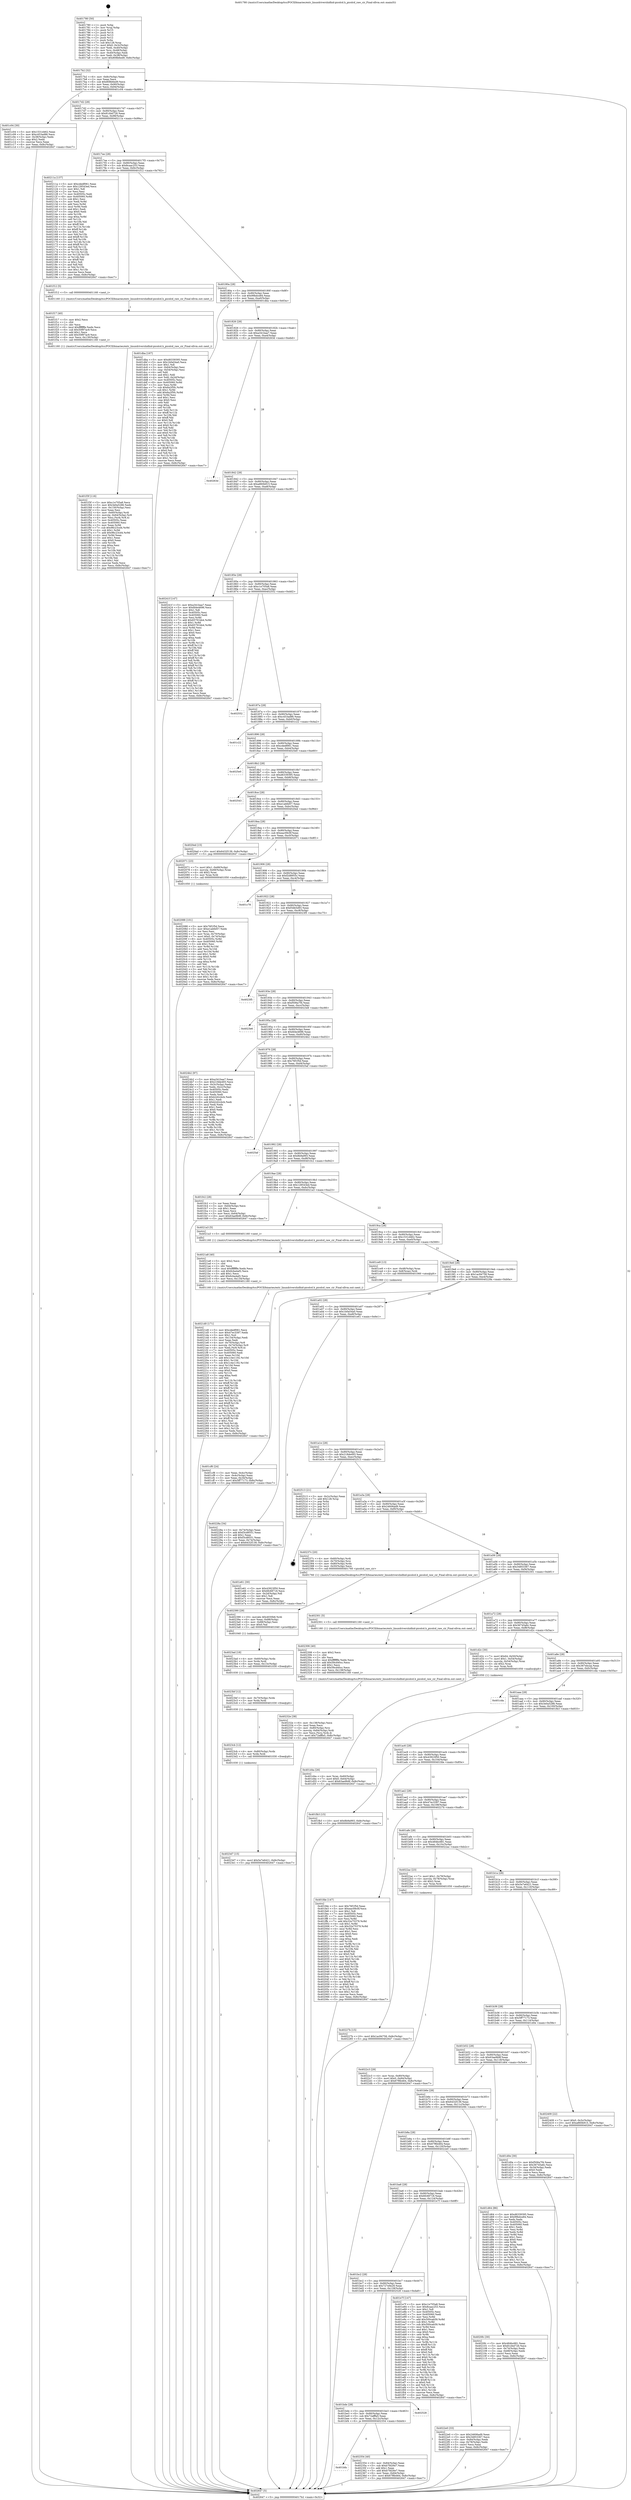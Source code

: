 digraph "0x401780" {
  label = "0x401780 (/mnt/c/Users/mathe/Desktop/tcc/POCII/binaries/extr_linuxdrivershidhid-picolcd.h_picolcd_raw_cir_Final-ollvm.out::main(0))"
  labelloc = "t"
  node[shape=record]

  Entry [label="",width=0.3,height=0.3,shape=circle,fillcolor=black,style=filled]
  "0x4017b2" [label="{
     0x4017b2 [32]\l
     | [instrs]\l
     &nbsp;&nbsp;0x4017b2 \<+6\>: mov -0x8c(%rbp),%eax\l
     &nbsp;&nbsp;0x4017b8 \<+2\>: mov %eax,%ecx\l
     &nbsp;&nbsp;0x4017ba \<+6\>: sub $0x808b6ed9,%ecx\l
     &nbsp;&nbsp;0x4017c0 \<+6\>: mov %eax,-0x90(%rbp)\l
     &nbsp;&nbsp;0x4017c6 \<+6\>: mov %ecx,-0x94(%rbp)\l
     &nbsp;&nbsp;0x4017cc \<+6\>: je 0000000000401c04 \<main+0x484\>\l
  }"]
  "0x401c04" [label="{
     0x401c04 [30]\l
     | [instrs]\l
     &nbsp;&nbsp;0x401c04 \<+5\>: mov $0x1531d462,%eax\l
     &nbsp;&nbsp;0x401c09 \<+5\>: mov $0xc453ad86,%ecx\l
     &nbsp;&nbsp;0x401c0e \<+3\>: mov -0x38(%rbp),%edx\l
     &nbsp;&nbsp;0x401c11 \<+3\>: cmp $0x2,%edx\l
     &nbsp;&nbsp;0x401c14 \<+3\>: cmovne %ecx,%eax\l
     &nbsp;&nbsp;0x401c17 \<+6\>: mov %eax,-0x8c(%rbp)\l
     &nbsp;&nbsp;0x401c1d \<+5\>: jmp 0000000000402647 \<main+0xec7\>\l
  }"]
  "0x4017d2" [label="{
     0x4017d2 [28]\l
     | [instrs]\l
     &nbsp;&nbsp;0x4017d2 \<+5\>: jmp 00000000004017d7 \<main+0x57\>\l
     &nbsp;&nbsp;0x4017d7 \<+6\>: mov -0x90(%rbp),%eax\l
     &nbsp;&nbsp;0x4017dd \<+5\>: sub $0x81d4d726,%eax\l
     &nbsp;&nbsp;0x4017e2 \<+6\>: mov %eax,-0x98(%rbp)\l
     &nbsp;&nbsp;0x4017e8 \<+6\>: je 000000000040211a \<main+0x99a\>\l
  }"]
  "0x402647" [label="{
     0x402647 [5]\l
     | [instrs]\l
     &nbsp;&nbsp;0x402647 \<+5\>: jmp 00000000004017b2 \<main+0x32\>\l
  }"]
  "0x401780" [label="{
     0x401780 [50]\l
     | [instrs]\l
     &nbsp;&nbsp;0x401780 \<+1\>: push %rbp\l
     &nbsp;&nbsp;0x401781 \<+3\>: mov %rsp,%rbp\l
     &nbsp;&nbsp;0x401784 \<+2\>: push %r15\l
     &nbsp;&nbsp;0x401786 \<+2\>: push %r14\l
     &nbsp;&nbsp;0x401788 \<+2\>: push %r13\l
     &nbsp;&nbsp;0x40178a \<+2\>: push %r12\l
     &nbsp;&nbsp;0x40178c \<+1\>: push %rbx\l
     &nbsp;&nbsp;0x40178d \<+7\>: sub $0x128,%rsp\l
     &nbsp;&nbsp;0x401794 \<+7\>: movl $0x0,-0x3c(%rbp)\l
     &nbsp;&nbsp;0x40179b \<+3\>: mov %edi,-0x40(%rbp)\l
     &nbsp;&nbsp;0x40179e \<+4\>: mov %rsi,-0x48(%rbp)\l
     &nbsp;&nbsp;0x4017a2 \<+3\>: mov -0x40(%rbp),%edi\l
     &nbsp;&nbsp;0x4017a5 \<+3\>: mov %edi,-0x38(%rbp)\l
     &nbsp;&nbsp;0x4017a8 \<+10\>: movl $0x808b6ed9,-0x8c(%rbp)\l
  }"]
  Exit [label="",width=0.3,height=0.3,shape=circle,fillcolor=black,style=filled,peripheries=2]
  "0x40211a" [label="{
     0x40211a [137]\l
     | [instrs]\l
     &nbsp;&nbsp;0x40211a \<+5\>: mov $0xcdedf061,%eax\l
     &nbsp;&nbsp;0x40211f \<+5\>: mov $0x128543ed,%ecx\l
     &nbsp;&nbsp;0x402124 \<+2\>: mov $0x1,%dl\l
     &nbsp;&nbsp;0x402126 \<+2\>: xor %esi,%esi\l
     &nbsp;&nbsp;0x402128 \<+7\>: mov 0x40505c,%edi\l
     &nbsp;&nbsp;0x40212f \<+8\>: mov 0x405060,%r8d\l
     &nbsp;&nbsp;0x402137 \<+3\>: sub $0x1,%esi\l
     &nbsp;&nbsp;0x40213a \<+3\>: mov %edi,%r9d\l
     &nbsp;&nbsp;0x40213d \<+3\>: add %esi,%r9d\l
     &nbsp;&nbsp;0x402140 \<+4\>: imul %r9d,%edi\l
     &nbsp;&nbsp;0x402144 \<+3\>: and $0x1,%edi\l
     &nbsp;&nbsp;0x402147 \<+3\>: cmp $0x0,%edi\l
     &nbsp;&nbsp;0x40214a \<+4\>: sete %r10b\l
     &nbsp;&nbsp;0x40214e \<+4\>: cmp $0xa,%r8d\l
     &nbsp;&nbsp;0x402152 \<+4\>: setl %r11b\l
     &nbsp;&nbsp;0x402156 \<+3\>: mov %r10b,%bl\l
     &nbsp;&nbsp;0x402159 \<+3\>: xor $0xff,%bl\l
     &nbsp;&nbsp;0x40215c \<+3\>: mov %r11b,%r14b\l
     &nbsp;&nbsp;0x40215f \<+4\>: xor $0xff,%r14b\l
     &nbsp;&nbsp;0x402163 \<+3\>: xor $0x1,%dl\l
     &nbsp;&nbsp;0x402166 \<+3\>: mov %bl,%r15b\l
     &nbsp;&nbsp;0x402169 \<+4\>: and $0xff,%r15b\l
     &nbsp;&nbsp;0x40216d \<+3\>: and %dl,%r10b\l
     &nbsp;&nbsp;0x402170 \<+3\>: mov %r14b,%r12b\l
     &nbsp;&nbsp;0x402173 \<+4\>: and $0xff,%r12b\l
     &nbsp;&nbsp;0x402177 \<+3\>: and %dl,%r11b\l
     &nbsp;&nbsp;0x40217a \<+3\>: or %r10b,%r15b\l
     &nbsp;&nbsp;0x40217d \<+3\>: or %r11b,%r12b\l
     &nbsp;&nbsp;0x402180 \<+3\>: xor %r12b,%r15b\l
     &nbsp;&nbsp;0x402183 \<+3\>: or %r14b,%bl\l
     &nbsp;&nbsp;0x402186 \<+3\>: xor $0xff,%bl\l
     &nbsp;&nbsp;0x402189 \<+3\>: or $0x1,%dl\l
     &nbsp;&nbsp;0x40218c \<+2\>: and %dl,%bl\l
     &nbsp;&nbsp;0x40218e \<+3\>: or %bl,%r15b\l
     &nbsp;&nbsp;0x402191 \<+4\>: test $0x1,%r15b\l
     &nbsp;&nbsp;0x402195 \<+3\>: cmovne %ecx,%eax\l
     &nbsp;&nbsp;0x402198 \<+6\>: mov %eax,-0x8c(%rbp)\l
     &nbsp;&nbsp;0x40219e \<+5\>: jmp 0000000000402647 \<main+0xec7\>\l
  }"]
  "0x4017ee" [label="{
     0x4017ee [28]\l
     | [instrs]\l
     &nbsp;&nbsp;0x4017ee \<+5\>: jmp 00000000004017f3 \<main+0x73\>\l
     &nbsp;&nbsp;0x4017f3 \<+6\>: mov -0x90(%rbp),%eax\l
     &nbsp;&nbsp;0x4017f9 \<+5\>: sub $0x8caac253,%eax\l
     &nbsp;&nbsp;0x4017fe \<+6\>: mov %eax,-0x9c(%rbp)\l
     &nbsp;&nbsp;0x401804 \<+6\>: je 0000000000401f12 \<main+0x792\>\l
  }"]
  "0x4023d7" [label="{
     0x4023d7 [15]\l
     | [instrs]\l
     &nbsp;&nbsp;0x4023d7 \<+10\>: movl $0x5e7e6421,-0x8c(%rbp)\l
     &nbsp;&nbsp;0x4023e1 \<+5\>: jmp 0000000000402647 \<main+0xec7\>\l
  }"]
  "0x401f12" [label="{
     0x401f12 [5]\l
     | [instrs]\l
     &nbsp;&nbsp;0x401f12 \<+5\>: call 0000000000401160 \<next_i\>\l
     | [calls]\l
     &nbsp;&nbsp;0x401160 \{1\} (/mnt/c/Users/mathe/Desktop/tcc/POCII/binaries/extr_linuxdrivershidhid-picolcd.h_picolcd_raw_cir_Final-ollvm.out::next_i)\l
  }"]
  "0x40180a" [label="{
     0x40180a [28]\l
     | [instrs]\l
     &nbsp;&nbsp;0x40180a \<+5\>: jmp 000000000040180f \<main+0x8f\>\l
     &nbsp;&nbsp;0x40180f \<+6\>: mov -0x90(%rbp),%eax\l
     &nbsp;&nbsp;0x401815 \<+5\>: sub $0x99bdce84,%eax\l
     &nbsp;&nbsp;0x40181a \<+6\>: mov %eax,-0xa0(%rbp)\l
     &nbsp;&nbsp;0x401820 \<+6\>: je 0000000000401dba \<main+0x63a\>\l
  }"]
  "0x4023cb" [label="{
     0x4023cb [12]\l
     | [instrs]\l
     &nbsp;&nbsp;0x4023cb \<+4\>: mov -0x80(%rbp),%rdx\l
     &nbsp;&nbsp;0x4023cf \<+3\>: mov %rdx,%rdi\l
     &nbsp;&nbsp;0x4023d2 \<+5\>: call 0000000000401030 \<free@plt\>\l
     | [calls]\l
     &nbsp;&nbsp;0x401030 \{1\} (unknown)\l
  }"]
  "0x401dba" [label="{
     0x401dba [167]\l
     | [instrs]\l
     &nbsp;&nbsp;0x401dba \<+5\>: mov $0xd6339395,%eax\l
     &nbsp;&nbsp;0x401dbf \<+5\>: mov $0x1b0a54a0,%ecx\l
     &nbsp;&nbsp;0x401dc4 \<+2\>: mov $0x1,%dl\l
     &nbsp;&nbsp;0x401dc6 \<+3\>: mov -0x64(%rbp),%esi\l
     &nbsp;&nbsp;0x401dc9 \<+3\>: cmp -0x54(%rbp),%esi\l
     &nbsp;&nbsp;0x401dcc \<+4\>: setl %dil\l
     &nbsp;&nbsp;0x401dd0 \<+4\>: and $0x1,%dil\l
     &nbsp;&nbsp;0x401dd4 \<+4\>: mov %dil,-0x2d(%rbp)\l
     &nbsp;&nbsp;0x401dd8 \<+7\>: mov 0x40505c,%esi\l
     &nbsp;&nbsp;0x401ddf \<+8\>: mov 0x405060,%r8d\l
     &nbsp;&nbsp;0x401de7 \<+3\>: mov %esi,%r9d\l
     &nbsp;&nbsp;0x401dea \<+7\>: sub $0x6a2f5fc,%r9d\l
     &nbsp;&nbsp;0x401df1 \<+4\>: sub $0x1,%r9d\l
     &nbsp;&nbsp;0x401df5 \<+7\>: add $0x6a2f5fc,%r9d\l
     &nbsp;&nbsp;0x401dfc \<+4\>: imul %r9d,%esi\l
     &nbsp;&nbsp;0x401e00 \<+3\>: and $0x1,%esi\l
     &nbsp;&nbsp;0x401e03 \<+3\>: cmp $0x0,%esi\l
     &nbsp;&nbsp;0x401e06 \<+4\>: sete %dil\l
     &nbsp;&nbsp;0x401e0a \<+4\>: cmp $0xa,%r8d\l
     &nbsp;&nbsp;0x401e0e \<+4\>: setl %r10b\l
     &nbsp;&nbsp;0x401e12 \<+3\>: mov %dil,%r11b\l
     &nbsp;&nbsp;0x401e15 \<+4\>: xor $0xff,%r11b\l
     &nbsp;&nbsp;0x401e19 \<+3\>: mov %r10b,%bl\l
     &nbsp;&nbsp;0x401e1c \<+3\>: xor $0xff,%bl\l
     &nbsp;&nbsp;0x401e1f \<+3\>: xor $0x0,%dl\l
     &nbsp;&nbsp;0x401e22 \<+3\>: mov %r11b,%r14b\l
     &nbsp;&nbsp;0x401e25 \<+4\>: and $0x0,%r14b\l
     &nbsp;&nbsp;0x401e29 \<+3\>: and %dl,%dil\l
     &nbsp;&nbsp;0x401e2c \<+3\>: mov %bl,%r15b\l
     &nbsp;&nbsp;0x401e2f \<+4\>: and $0x0,%r15b\l
     &nbsp;&nbsp;0x401e33 \<+3\>: and %dl,%r10b\l
     &nbsp;&nbsp;0x401e36 \<+3\>: or %dil,%r14b\l
     &nbsp;&nbsp;0x401e39 \<+3\>: or %r10b,%r15b\l
     &nbsp;&nbsp;0x401e3c \<+3\>: xor %r15b,%r14b\l
     &nbsp;&nbsp;0x401e3f \<+3\>: or %bl,%r11b\l
     &nbsp;&nbsp;0x401e42 \<+4\>: xor $0xff,%r11b\l
     &nbsp;&nbsp;0x401e46 \<+3\>: or $0x0,%dl\l
     &nbsp;&nbsp;0x401e49 \<+3\>: and %dl,%r11b\l
     &nbsp;&nbsp;0x401e4c \<+3\>: or %r11b,%r14b\l
     &nbsp;&nbsp;0x401e4f \<+4\>: test $0x1,%r14b\l
     &nbsp;&nbsp;0x401e53 \<+3\>: cmovne %ecx,%eax\l
     &nbsp;&nbsp;0x401e56 \<+6\>: mov %eax,-0x8c(%rbp)\l
     &nbsp;&nbsp;0x401e5c \<+5\>: jmp 0000000000402647 \<main+0xec7\>\l
  }"]
  "0x401826" [label="{
     0x401826 [28]\l
     | [instrs]\l
     &nbsp;&nbsp;0x401826 \<+5\>: jmp 000000000040182b \<main+0xab\>\l
     &nbsp;&nbsp;0x40182b \<+6\>: mov -0x90(%rbp),%eax\l
     &nbsp;&nbsp;0x401831 \<+5\>: sub $0xa341baa7,%eax\l
     &nbsp;&nbsp;0x401836 \<+6\>: mov %eax,-0xa4(%rbp)\l
     &nbsp;&nbsp;0x40183c \<+6\>: je 000000000040263d \<main+0xebd\>\l
  }"]
  "0x4023bf" [label="{
     0x4023bf [12]\l
     | [instrs]\l
     &nbsp;&nbsp;0x4023bf \<+4\>: mov -0x70(%rbp),%rdx\l
     &nbsp;&nbsp;0x4023c3 \<+3\>: mov %rdx,%rdi\l
     &nbsp;&nbsp;0x4023c6 \<+5\>: call 0000000000401030 \<free@plt\>\l
     | [calls]\l
     &nbsp;&nbsp;0x401030 \{1\} (unknown)\l
  }"]
  "0x40263d" [label="{
     0x40263d\l
  }", style=dashed]
  "0x401842" [label="{
     0x401842 [28]\l
     | [instrs]\l
     &nbsp;&nbsp;0x401842 \<+5\>: jmp 0000000000401847 \<main+0xc7\>\l
     &nbsp;&nbsp;0x401847 \<+6\>: mov -0x90(%rbp),%eax\l
     &nbsp;&nbsp;0x40184d \<+5\>: sub $0xa860b915,%eax\l
     &nbsp;&nbsp;0x401852 \<+6\>: mov %eax,-0xa8(%rbp)\l
     &nbsp;&nbsp;0x401858 \<+6\>: je 000000000040241f \<main+0xc9f\>\l
  }"]
  "0x4023ad" [label="{
     0x4023ad [18]\l
     | [instrs]\l
     &nbsp;&nbsp;0x4023ad \<+4\>: mov -0x60(%rbp),%rdx\l
     &nbsp;&nbsp;0x4023b1 \<+3\>: mov %rdx,%rdi\l
     &nbsp;&nbsp;0x4023b4 \<+6\>: mov %eax,-0x13c(%rbp)\l
     &nbsp;&nbsp;0x4023ba \<+5\>: call 0000000000401030 \<free@plt\>\l
     | [calls]\l
     &nbsp;&nbsp;0x401030 \{1\} (unknown)\l
  }"]
  "0x40241f" [label="{
     0x40241f [147]\l
     | [instrs]\l
     &nbsp;&nbsp;0x40241f \<+5\>: mov $0xa341baa7,%eax\l
     &nbsp;&nbsp;0x402424 \<+5\>: mov $0xfd4e4696,%ecx\l
     &nbsp;&nbsp;0x402429 \<+2\>: mov $0x1,%dl\l
     &nbsp;&nbsp;0x40242b \<+7\>: mov 0x40505c,%esi\l
     &nbsp;&nbsp;0x402432 \<+7\>: mov 0x405060,%edi\l
     &nbsp;&nbsp;0x402439 \<+3\>: mov %esi,%r8d\l
     &nbsp;&nbsp;0x40243c \<+7\>: add $0x65791bb4,%r8d\l
     &nbsp;&nbsp;0x402443 \<+4\>: sub $0x1,%r8d\l
     &nbsp;&nbsp;0x402447 \<+7\>: sub $0x65791bb4,%r8d\l
     &nbsp;&nbsp;0x40244e \<+4\>: imul %r8d,%esi\l
     &nbsp;&nbsp;0x402452 \<+3\>: and $0x1,%esi\l
     &nbsp;&nbsp;0x402455 \<+3\>: cmp $0x0,%esi\l
     &nbsp;&nbsp;0x402458 \<+4\>: sete %r9b\l
     &nbsp;&nbsp;0x40245c \<+3\>: cmp $0xa,%edi\l
     &nbsp;&nbsp;0x40245f \<+4\>: setl %r10b\l
     &nbsp;&nbsp;0x402463 \<+3\>: mov %r9b,%r11b\l
     &nbsp;&nbsp;0x402466 \<+4\>: xor $0xff,%r11b\l
     &nbsp;&nbsp;0x40246a \<+3\>: mov %r10b,%bl\l
     &nbsp;&nbsp;0x40246d \<+3\>: xor $0xff,%bl\l
     &nbsp;&nbsp;0x402470 \<+3\>: xor $0x1,%dl\l
     &nbsp;&nbsp;0x402473 \<+3\>: mov %r11b,%r14b\l
     &nbsp;&nbsp;0x402476 \<+4\>: and $0xff,%r14b\l
     &nbsp;&nbsp;0x40247a \<+3\>: and %dl,%r9b\l
     &nbsp;&nbsp;0x40247d \<+3\>: mov %bl,%r15b\l
     &nbsp;&nbsp;0x402480 \<+4\>: and $0xff,%r15b\l
     &nbsp;&nbsp;0x402484 \<+3\>: and %dl,%r10b\l
     &nbsp;&nbsp;0x402487 \<+3\>: or %r9b,%r14b\l
     &nbsp;&nbsp;0x40248a \<+3\>: or %r10b,%r15b\l
     &nbsp;&nbsp;0x40248d \<+3\>: xor %r15b,%r14b\l
     &nbsp;&nbsp;0x402490 \<+3\>: or %bl,%r11b\l
     &nbsp;&nbsp;0x402493 \<+4\>: xor $0xff,%r11b\l
     &nbsp;&nbsp;0x402497 \<+3\>: or $0x1,%dl\l
     &nbsp;&nbsp;0x40249a \<+3\>: and %dl,%r11b\l
     &nbsp;&nbsp;0x40249d \<+3\>: or %r11b,%r14b\l
     &nbsp;&nbsp;0x4024a0 \<+4\>: test $0x1,%r14b\l
     &nbsp;&nbsp;0x4024a4 \<+3\>: cmovne %ecx,%eax\l
     &nbsp;&nbsp;0x4024a7 \<+6\>: mov %eax,-0x8c(%rbp)\l
     &nbsp;&nbsp;0x4024ad \<+5\>: jmp 0000000000402647 \<main+0xec7\>\l
  }"]
  "0x40185e" [label="{
     0x40185e [28]\l
     | [instrs]\l
     &nbsp;&nbsp;0x40185e \<+5\>: jmp 0000000000401863 \<main+0xe3\>\l
     &nbsp;&nbsp;0x401863 \<+6\>: mov -0x90(%rbp),%eax\l
     &nbsp;&nbsp;0x401869 \<+5\>: sub $0xc1e705a8,%eax\l
     &nbsp;&nbsp;0x40186e \<+6\>: mov %eax,-0xac(%rbp)\l
     &nbsp;&nbsp;0x401874 \<+6\>: je 0000000000402552 \<main+0xdd2\>\l
  }"]
  "0x402390" [label="{
     0x402390 [29]\l
     | [instrs]\l
     &nbsp;&nbsp;0x402390 \<+10\>: movabs $0x4030b6,%rdi\l
     &nbsp;&nbsp;0x40239a \<+6\>: mov %eax,-0x88(%rbp)\l
     &nbsp;&nbsp;0x4023a0 \<+6\>: mov -0x88(%rbp),%esi\l
     &nbsp;&nbsp;0x4023a6 \<+2\>: mov $0x0,%al\l
     &nbsp;&nbsp;0x4023a8 \<+5\>: call 0000000000401040 \<printf@plt\>\l
     | [calls]\l
     &nbsp;&nbsp;0x401040 \{1\} (unknown)\l
  }"]
  "0x402552" [label="{
     0x402552\l
  }", style=dashed]
  "0x40187a" [label="{
     0x40187a [28]\l
     | [instrs]\l
     &nbsp;&nbsp;0x40187a \<+5\>: jmp 000000000040187f \<main+0xff\>\l
     &nbsp;&nbsp;0x40187f \<+6\>: mov -0x90(%rbp),%eax\l
     &nbsp;&nbsp;0x401885 \<+5\>: sub $0xc453ad86,%eax\l
     &nbsp;&nbsp;0x40188a \<+6\>: mov %eax,-0xb0(%rbp)\l
     &nbsp;&nbsp;0x401890 \<+6\>: je 0000000000401c22 \<main+0x4a2\>\l
  }"]
  "0x401bfa" [label="{
     0x401bfa\l
  }", style=dashed]
  "0x401c22" [label="{
     0x401c22\l
  }", style=dashed]
  "0x401896" [label="{
     0x401896 [28]\l
     | [instrs]\l
     &nbsp;&nbsp;0x401896 \<+5\>: jmp 000000000040189b \<main+0x11b\>\l
     &nbsp;&nbsp;0x40189b \<+6\>: mov -0x90(%rbp),%eax\l
     &nbsp;&nbsp;0x4018a1 \<+5\>: sub $0xcdedf061,%eax\l
     &nbsp;&nbsp;0x4018a6 \<+6\>: mov %eax,-0xb4(%rbp)\l
     &nbsp;&nbsp;0x4018ac \<+6\>: je 00000000004025e0 \<main+0xe60\>\l
  }"]
  "0x402354" [label="{
     0x402354 [40]\l
     | [instrs]\l
     &nbsp;&nbsp;0x402354 \<+6\>: mov -0x84(%rbp),%eax\l
     &nbsp;&nbsp;0x40235a \<+5\>: sub $0xb7fd26e7,%eax\l
     &nbsp;&nbsp;0x40235f \<+3\>: add $0x1,%eax\l
     &nbsp;&nbsp;0x402362 \<+5\>: add $0xb7fd26e7,%eax\l
     &nbsp;&nbsp;0x402367 \<+6\>: mov %eax,-0x84(%rbp)\l
     &nbsp;&nbsp;0x40236d \<+10\>: movl $0x67f6b464,-0x8c(%rbp)\l
     &nbsp;&nbsp;0x402377 \<+5\>: jmp 0000000000402647 \<main+0xec7\>\l
  }"]
  "0x4025e0" [label="{
     0x4025e0\l
  }", style=dashed]
  "0x4018b2" [label="{
     0x4018b2 [28]\l
     | [instrs]\l
     &nbsp;&nbsp;0x4018b2 \<+5\>: jmp 00000000004018b7 \<main+0x137\>\l
     &nbsp;&nbsp;0x4018b7 \<+6\>: mov -0x90(%rbp),%eax\l
     &nbsp;&nbsp;0x4018bd \<+5\>: sub $0xd6339395,%eax\l
     &nbsp;&nbsp;0x4018c2 \<+6\>: mov %eax,-0xb8(%rbp)\l
     &nbsp;&nbsp;0x4018c8 \<+6\>: je 0000000000402543 \<main+0xdc3\>\l
  }"]
  "0x401bde" [label="{
     0x401bde [28]\l
     | [instrs]\l
     &nbsp;&nbsp;0x401bde \<+5\>: jmp 0000000000401be3 \<main+0x463\>\l
     &nbsp;&nbsp;0x401be3 \<+6\>: mov -0x90(%rbp),%eax\l
     &nbsp;&nbsp;0x401be9 \<+5\>: sub $0x72afffa5,%eax\l
     &nbsp;&nbsp;0x401bee \<+6\>: mov %eax,-0x12c(%rbp)\l
     &nbsp;&nbsp;0x401bf4 \<+6\>: je 0000000000402354 \<main+0xbd4\>\l
  }"]
  "0x402543" [label="{
     0x402543\l
  }", style=dashed]
  "0x4018ce" [label="{
     0x4018ce [28]\l
     | [instrs]\l
     &nbsp;&nbsp;0x4018ce \<+5\>: jmp 00000000004018d3 \<main+0x153\>\l
     &nbsp;&nbsp;0x4018d3 \<+6\>: mov -0x90(%rbp),%eax\l
     &nbsp;&nbsp;0x4018d9 \<+5\>: sub $0xe1ab6d57,%eax\l
     &nbsp;&nbsp;0x4018de \<+6\>: mov %eax,-0xbc(%rbp)\l
     &nbsp;&nbsp;0x4018e4 \<+6\>: je 00000000004020ed \<main+0x96d\>\l
  }"]
  "0x402528" [label="{
     0x402528\l
  }", style=dashed]
  "0x4020ed" [label="{
     0x4020ed [15]\l
     | [instrs]\l
     &nbsp;&nbsp;0x4020ed \<+10\>: movl $0x6432f139,-0x8c(%rbp)\l
     &nbsp;&nbsp;0x4020f7 \<+5\>: jmp 0000000000402647 \<main+0xec7\>\l
  }"]
  "0x4018ea" [label="{
     0x4018ea [28]\l
     | [instrs]\l
     &nbsp;&nbsp;0x4018ea \<+5\>: jmp 00000000004018ef \<main+0x16f\>\l
     &nbsp;&nbsp;0x4018ef \<+6\>: mov -0x90(%rbp),%eax\l
     &nbsp;&nbsp;0x4018f5 \<+5\>: sub $0xeac09c0f,%eax\l
     &nbsp;&nbsp;0x4018fa \<+6\>: mov %eax,-0xc0(%rbp)\l
     &nbsp;&nbsp;0x401900 \<+6\>: je 0000000000402071 \<main+0x8f1\>\l
  }"]
  "0x40232e" [label="{
     0x40232e [38]\l
     | [instrs]\l
     &nbsp;&nbsp;0x40232e \<+6\>: mov -0x138(%rbp),%ecx\l
     &nbsp;&nbsp;0x402334 \<+3\>: imul %eax,%ecx\l
     &nbsp;&nbsp;0x402337 \<+4\>: mov -0x80(%rbp),%rsi\l
     &nbsp;&nbsp;0x40233b \<+7\>: movslq -0x84(%rbp),%rdi\l
     &nbsp;&nbsp;0x402342 \<+3\>: mov %ecx,(%rsi,%rdi,4)\l
     &nbsp;&nbsp;0x402345 \<+10\>: movl $0x72afffa5,-0x8c(%rbp)\l
     &nbsp;&nbsp;0x40234f \<+5\>: jmp 0000000000402647 \<main+0xec7\>\l
  }"]
  "0x402071" [label="{
     0x402071 [23]\l
     | [instrs]\l
     &nbsp;&nbsp;0x402071 \<+7\>: movl $0x1,-0x68(%rbp)\l
     &nbsp;&nbsp;0x402078 \<+4\>: movslq -0x68(%rbp),%rax\l
     &nbsp;&nbsp;0x40207c \<+4\>: shl $0x2,%rax\l
     &nbsp;&nbsp;0x402080 \<+3\>: mov %rax,%rdi\l
     &nbsp;&nbsp;0x402083 \<+5\>: call 0000000000401050 \<malloc@plt\>\l
     | [calls]\l
     &nbsp;&nbsp;0x401050 \{1\} (unknown)\l
  }"]
  "0x401906" [label="{
     0x401906 [28]\l
     | [instrs]\l
     &nbsp;&nbsp;0x401906 \<+5\>: jmp 000000000040190b \<main+0x18b\>\l
     &nbsp;&nbsp;0x40190b \<+6\>: mov -0x90(%rbp),%eax\l
     &nbsp;&nbsp;0x401911 \<+5\>: sub $0xf2d8955c,%eax\l
     &nbsp;&nbsp;0x401916 \<+6\>: mov %eax,-0xc4(%rbp)\l
     &nbsp;&nbsp;0x40191c \<+6\>: je 0000000000401c78 \<main+0x4f8\>\l
  }"]
  "0x402306" [label="{
     0x402306 [40]\l
     | [instrs]\l
     &nbsp;&nbsp;0x402306 \<+5\>: mov $0x2,%ecx\l
     &nbsp;&nbsp;0x40230b \<+1\>: cltd\l
     &nbsp;&nbsp;0x40230c \<+2\>: idiv %ecx\l
     &nbsp;&nbsp;0x40230e \<+6\>: imul $0xfffffffe,%edx,%ecx\l
     &nbsp;&nbsp;0x402314 \<+6\>: add $0x59cd40cc,%ecx\l
     &nbsp;&nbsp;0x40231a \<+3\>: add $0x1,%ecx\l
     &nbsp;&nbsp;0x40231d \<+6\>: sub $0x59cd40cc,%ecx\l
     &nbsp;&nbsp;0x402323 \<+6\>: mov %ecx,-0x138(%rbp)\l
     &nbsp;&nbsp;0x402329 \<+5\>: call 0000000000401160 \<next_i\>\l
     | [calls]\l
     &nbsp;&nbsp;0x401160 \{1\} (/mnt/c/Users/mathe/Desktop/tcc/POCII/binaries/extr_linuxdrivershidhid-picolcd.h_picolcd_raw_cir_Final-ollvm.out::next_i)\l
  }"]
  "0x401c78" [label="{
     0x401c78\l
  }", style=dashed]
  "0x401922" [label="{
     0x401922 [28]\l
     | [instrs]\l
     &nbsp;&nbsp;0x401922 \<+5\>: jmp 0000000000401927 \<main+0x1a7\>\l
     &nbsp;&nbsp;0x401927 \<+6\>: mov -0x90(%rbp),%eax\l
     &nbsp;&nbsp;0x40192d \<+5\>: sub $0xf3db5d93,%eax\l
     &nbsp;&nbsp;0x401932 \<+6\>: mov %eax,-0xc8(%rbp)\l
     &nbsp;&nbsp;0x401938 \<+6\>: je 00000000004023f5 \<main+0xc75\>\l
  }"]
  "0x4022c3" [label="{
     0x4022c3 [29]\l
     | [instrs]\l
     &nbsp;&nbsp;0x4022c3 \<+4\>: mov %rax,-0x80(%rbp)\l
     &nbsp;&nbsp;0x4022c7 \<+10\>: movl $0x0,-0x84(%rbp)\l
     &nbsp;&nbsp;0x4022d1 \<+10\>: movl $0x67f6b464,-0x8c(%rbp)\l
     &nbsp;&nbsp;0x4022db \<+5\>: jmp 0000000000402647 \<main+0xec7\>\l
  }"]
  "0x4023f5" [label="{
     0x4023f5\l
  }", style=dashed]
  "0x40193e" [label="{
     0x40193e [28]\l
     | [instrs]\l
     &nbsp;&nbsp;0x40193e \<+5\>: jmp 0000000000401943 \<main+0x1c3\>\l
     &nbsp;&nbsp;0x401943 \<+6\>: mov -0x90(%rbp),%eax\l
     &nbsp;&nbsp;0x401949 \<+5\>: sub $0xf506a7f4,%eax\l
     &nbsp;&nbsp;0x40194e \<+6\>: mov %eax,-0xcc(%rbp)\l
     &nbsp;&nbsp;0x401954 \<+6\>: je 00000000004023e6 \<main+0xc66\>\l
  }"]
  "0x4021d0" [label="{
     0x4021d0 [171]\l
     | [instrs]\l
     &nbsp;&nbsp;0x4021d0 \<+5\>: mov $0xcdedf061,%ecx\l
     &nbsp;&nbsp;0x4021d5 \<+5\>: mov $0x47ec3397,%edx\l
     &nbsp;&nbsp;0x4021da \<+3\>: mov $0x1,%sil\l
     &nbsp;&nbsp;0x4021dd \<+6\>: mov -0x134(%rbp),%edi\l
     &nbsp;&nbsp;0x4021e3 \<+3\>: imul %eax,%edi\l
     &nbsp;&nbsp;0x4021e6 \<+4\>: mov -0x70(%rbp),%r8\l
     &nbsp;&nbsp;0x4021ea \<+4\>: movslq -0x74(%rbp),%r9\l
     &nbsp;&nbsp;0x4021ee \<+4\>: mov %edi,(%r8,%r9,4)\l
     &nbsp;&nbsp;0x4021f2 \<+7\>: mov 0x40505c,%eax\l
     &nbsp;&nbsp;0x4021f9 \<+7\>: mov 0x405060,%edi\l
     &nbsp;&nbsp;0x402200 \<+3\>: mov %eax,%r10d\l
     &nbsp;&nbsp;0x402203 \<+7\>: add $0x1c4e1192,%r10d\l
     &nbsp;&nbsp;0x40220a \<+4\>: sub $0x1,%r10d\l
     &nbsp;&nbsp;0x40220e \<+7\>: sub $0x1c4e1192,%r10d\l
     &nbsp;&nbsp;0x402215 \<+4\>: imul %r10d,%eax\l
     &nbsp;&nbsp;0x402219 \<+3\>: and $0x1,%eax\l
     &nbsp;&nbsp;0x40221c \<+3\>: cmp $0x0,%eax\l
     &nbsp;&nbsp;0x40221f \<+4\>: sete %r11b\l
     &nbsp;&nbsp;0x402223 \<+3\>: cmp $0xa,%edi\l
     &nbsp;&nbsp;0x402226 \<+3\>: setl %bl\l
     &nbsp;&nbsp;0x402229 \<+3\>: mov %r11b,%r14b\l
     &nbsp;&nbsp;0x40222c \<+4\>: xor $0xff,%r14b\l
     &nbsp;&nbsp;0x402230 \<+3\>: mov %bl,%r15b\l
     &nbsp;&nbsp;0x402233 \<+4\>: xor $0xff,%r15b\l
     &nbsp;&nbsp;0x402237 \<+4\>: xor $0x1,%sil\l
     &nbsp;&nbsp;0x40223b \<+3\>: mov %r14b,%r12b\l
     &nbsp;&nbsp;0x40223e \<+4\>: and $0xff,%r12b\l
     &nbsp;&nbsp;0x402242 \<+3\>: and %sil,%r11b\l
     &nbsp;&nbsp;0x402245 \<+3\>: mov %r15b,%r13b\l
     &nbsp;&nbsp;0x402248 \<+4\>: and $0xff,%r13b\l
     &nbsp;&nbsp;0x40224c \<+3\>: and %sil,%bl\l
     &nbsp;&nbsp;0x40224f \<+3\>: or %r11b,%r12b\l
     &nbsp;&nbsp;0x402252 \<+3\>: or %bl,%r13b\l
     &nbsp;&nbsp;0x402255 \<+3\>: xor %r13b,%r12b\l
     &nbsp;&nbsp;0x402258 \<+3\>: or %r15b,%r14b\l
     &nbsp;&nbsp;0x40225b \<+4\>: xor $0xff,%r14b\l
     &nbsp;&nbsp;0x40225f \<+4\>: or $0x1,%sil\l
     &nbsp;&nbsp;0x402263 \<+3\>: and %sil,%r14b\l
     &nbsp;&nbsp;0x402266 \<+3\>: or %r14b,%r12b\l
     &nbsp;&nbsp;0x402269 \<+4\>: test $0x1,%r12b\l
     &nbsp;&nbsp;0x40226d \<+3\>: cmovne %edx,%ecx\l
     &nbsp;&nbsp;0x402270 \<+6\>: mov %ecx,-0x8c(%rbp)\l
     &nbsp;&nbsp;0x402276 \<+5\>: jmp 0000000000402647 \<main+0xec7\>\l
  }"]
  "0x4023e6" [label="{
     0x4023e6\l
  }", style=dashed]
  "0x40195a" [label="{
     0x40195a [28]\l
     | [instrs]\l
     &nbsp;&nbsp;0x40195a \<+5\>: jmp 000000000040195f \<main+0x1df\>\l
     &nbsp;&nbsp;0x40195f \<+6\>: mov -0x90(%rbp),%eax\l
     &nbsp;&nbsp;0x401965 \<+5\>: sub $0xfd4e4696,%eax\l
     &nbsp;&nbsp;0x40196a \<+6\>: mov %eax,-0xd0(%rbp)\l
     &nbsp;&nbsp;0x401970 \<+6\>: je 00000000004024b2 \<main+0xd32\>\l
  }"]
  "0x4021a8" [label="{
     0x4021a8 [40]\l
     | [instrs]\l
     &nbsp;&nbsp;0x4021a8 \<+5\>: mov $0x2,%ecx\l
     &nbsp;&nbsp;0x4021ad \<+1\>: cltd\l
     &nbsp;&nbsp;0x4021ae \<+2\>: idiv %ecx\l
     &nbsp;&nbsp;0x4021b0 \<+6\>: imul $0xfffffffe,%edx,%ecx\l
     &nbsp;&nbsp;0x4021b6 \<+6\>: sub $0x6cba4af2,%ecx\l
     &nbsp;&nbsp;0x4021bc \<+3\>: add $0x1,%ecx\l
     &nbsp;&nbsp;0x4021bf \<+6\>: add $0x6cba4af2,%ecx\l
     &nbsp;&nbsp;0x4021c5 \<+6\>: mov %ecx,-0x134(%rbp)\l
     &nbsp;&nbsp;0x4021cb \<+5\>: call 0000000000401160 \<next_i\>\l
     | [calls]\l
     &nbsp;&nbsp;0x401160 \{1\} (/mnt/c/Users/mathe/Desktop/tcc/POCII/binaries/extr_linuxdrivershidhid-picolcd.h_picolcd_raw_cir_Final-ollvm.out::next_i)\l
  }"]
  "0x4024b2" [label="{
     0x4024b2 [97]\l
     | [instrs]\l
     &nbsp;&nbsp;0x4024b2 \<+5\>: mov $0xa341baa7,%eax\l
     &nbsp;&nbsp;0x4024b7 \<+5\>: mov $0x218de493,%ecx\l
     &nbsp;&nbsp;0x4024bc \<+3\>: mov -0x3c(%rbp),%edx\l
     &nbsp;&nbsp;0x4024bf \<+3\>: mov %edx,-0x2c(%rbp)\l
     &nbsp;&nbsp;0x4024c2 \<+7\>: mov 0x40505c,%edx\l
     &nbsp;&nbsp;0x4024c9 \<+7\>: mov 0x405060,%esi\l
     &nbsp;&nbsp;0x4024d0 \<+2\>: mov %edx,%edi\l
     &nbsp;&nbsp;0x4024d2 \<+6\>: sub $0xb2d2cbcb,%edi\l
     &nbsp;&nbsp;0x4024d8 \<+3\>: sub $0x1,%edi\l
     &nbsp;&nbsp;0x4024db \<+6\>: add $0xb2d2cbcb,%edi\l
     &nbsp;&nbsp;0x4024e1 \<+3\>: imul %edi,%edx\l
     &nbsp;&nbsp;0x4024e4 \<+3\>: and $0x1,%edx\l
     &nbsp;&nbsp;0x4024e7 \<+3\>: cmp $0x0,%edx\l
     &nbsp;&nbsp;0x4024ea \<+4\>: sete %r8b\l
     &nbsp;&nbsp;0x4024ee \<+3\>: cmp $0xa,%esi\l
     &nbsp;&nbsp;0x4024f1 \<+4\>: setl %r9b\l
     &nbsp;&nbsp;0x4024f5 \<+3\>: mov %r8b,%r10b\l
     &nbsp;&nbsp;0x4024f8 \<+3\>: and %r9b,%r10b\l
     &nbsp;&nbsp;0x4024fb \<+3\>: xor %r9b,%r8b\l
     &nbsp;&nbsp;0x4024fe \<+3\>: or %r8b,%r10b\l
     &nbsp;&nbsp;0x402501 \<+4\>: test $0x1,%r10b\l
     &nbsp;&nbsp;0x402505 \<+3\>: cmovne %ecx,%eax\l
     &nbsp;&nbsp;0x402508 \<+6\>: mov %eax,-0x8c(%rbp)\l
     &nbsp;&nbsp;0x40250e \<+5\>: jmp 0000000000402647 \<main+0xec7\>\l
  }"]
  "0x401976" [label="{
     0x401976 [28]\l
     | [instrs]\l
     &nbsp;&nbsp;0x401976 \<+5\>: jmp 000000000040197b \<main+0x1fb\>\l
     &nbsp;&nbsp;0x40197b \<+6\>: mov -0x90(%rbp),%eax\l
     &nbsp;&nbsp;0x401981 \<+5\>: sub $0x76f1f5d,%eax\l
     &nbsp;&nbsp;0x401986 \<+6\>: mov %eax,-0xd4(%rbp)\l
     &nbsp;&nbsp;0x40198c \<+6\>: je 00000000004025af \<main+0xe2f\>\l
  }"]
  "0x402088" [label="{
     0x402088 [101]\l
     | [instrs]\l
     &nbsp;&nbsp;0x402088 \<+5\>: mov $0x76f1f5d,%ecx\l
     &nbsp;&nbsp;0x40208d \<+5\>: mov $0xe1ab6d57,%edx\l
     &nbsp;&nbsp;0x402092 \<+2\>: xor %esi,%esi\l
     &nbsp;&nbsp;0x402094 \<+4\>: mov %rax,-0x70(%rbp)\l
     &nbsp;&nbsp;0x402098 \<+7\>: movl $0x0,-0x74(%rbp)\l
     &nbsp;&nbsp;0x40209f \<+8\>: mov 0x40505c,%r8d\l
     &nbsp;&nbsp;0x4020a7 \<+8\>: mov 0x405060,%r9d\l
     &nbsp;&nbsp;0x4020af \<+3\>: sub $0x1,%esi\l
     &nbsp;&nbsp;0x4020b2 \<+3\>: mov %r8d,%r10d\l
     &nbsp;&nbsp;0x4020b5 \<+3\>: add %esi,%r10d\l
     &nbsp;&nbsp;0x4020b8 \<+4\>: imul %r10d,%r8d\l
     &nbsp;&nbsp;0x4020bc \<+4\>: and $0x1,%r8d\l
     &nbsp;&nbsp;0x4020c0 \<+4\>: cmp $0x0,%r8d\l
     &nbsp;&nbsp;0x4020c4 \<+4\>: sete %r11b\l
     &nbsp;&nbsp;0x4020c8 \<+4\>: cmp $0xa,%r9d\l
     &nbsp;&nbsp;0x4020cc \<+3\>: setl %bl\l
     &nbsp;&nbsp;0x4020cf \<+3\>: mov %r11b,%r14b\l
     &nbsp;&nbsp;0x4020d2 \<+3\>: and %bl,%r14b\l
     &nbsp;&nbsp;0x4020d5 \<+3\>: xor %bl,%r11b\l
     &nbsp;&nbsp;0x4020d8 \<+3\>: or %r11b,%r14b\l
     &nbsp;&nbsp;0x4020db \<+4\>: test $0x1,%r14b\l
     &nbsp;&nbsp;0x4020df \<+3\>: cmovne %edx,%ecx\l
     &nbsp;&nbsp;0x4020e2 \<+6\>: mov %ecx,-0x8c(%rbp)\l
     &nbsp;&nbsp;0x4020e8 \<+5\>: jmp 0000000000402647 \<main+0xec7\>\l
  }"]
  "0x4025af" [label="{
     0x4025af\l
  }", style=dashed]
  "0x401992" [label="{
     0x401992 [28]\l
     | [instrs]\l
     &nbsp;&nbsp;0x401992 \<+5\>: jmp 0000000000401997 \<main+0x217\>\l
     &nbsp;&nbsp;0x401997 \<+6\>: mov -0x90(%rbp),%eax\l
     &nbsp;&nbsp;0x40199d \<+5\>: sub $0x8b9a993,%eax\l
     &nbsp;&nbsp;0x4019a2 \<+6\>: mov %eax,-0xd8(%rbp)\l
     &nbsp;&nbsp;0x4019a8 \<+6\>: je 0000000000401fc2 \<main+0x842\>\l
  }"]
  "0x401f3f" [label="{
     0x401f3f [116]\l
     | [instrs]\l
     &nbsp;&nbsp;0x401f3f \<+5\>: mov $0xc1e705a8,%ecx\l
     &nbsp;&nbsp;0x401f44 \<+5\>: mov $0x3e0a5286,%edx\l
     &nbsp;&nbsp;0x401f49 \<+6\>: mov -0x130(%rbp),%esi\l
     &nbsp;&nbsp;0x401f4f \<+3\>: imul %eax,%esi\l
     &nbsp;&nbsp;0x401f52 \<+4\>: mov -0x60(%rbp),%rdi\l
     &nbsp;&nbsp;0x401f56 \<+4\>: movslq -0x64(%rbp),%r8\l
     &nbsp;&nbsp;0x401f5a \<+4\>: mov %esi,(%rdi,%r8,4)\l
     &nbsp;&nbsp;0x401f5e \<+7\>: mov 0x40505c,%eax\l
     &nbsp;&nbsp;0x401f65 \<+7\>: mov 0x405060,%esi\l
     &nbsp;&nbsp;0x401f6c \<+3\>: mov %eax,%r9d\l
     &nbsp;&nbsp;0x401f6f \<+7\>: sub $0x96c23cd4,%r9d\l
     &nbsp;&nbsp;0x401f76 \<+4\>: sub $0x1,%r9d\l
     &nbsp;&nbsp;0x401f7a \<+7\>: add $0x96c23cd4,%r9d\l
     &nbsp;&nbsp;0x401f81 \<+4\>: imul %r9d,%eax\l
     &nbsp;&nbsp;0x401f85 \<+3\>: and $0x1,%eax\l
     &nbsp;&nbsp;0x401f88 \<+3\>: cmp $0x0,%eax\l
     &nbsp;&nbsp;0x401f8b \<+4\>: sete %r10b\l
     &nbsp;&nbsp;0x401f8f \<+3\>: cmp $0xa,%esi\l
     &nbsp;&nbsp;0x401f92 \<+4\>: setl %r11b\l
     &nbsp;&nbsp;0x401f96 \<+3\>: mov %r10b,%bl\l
     &nbsp;&nbsp;0x401f99 \<+3\>: and %r11b,%bl\l
     &nbsp;&nbsp;0x401f9c \<+3\>: xor %r11b,%r10b\l
     &nbsp;&nbsp;0x401f9f \<+3\>: or %r10b,%bl\l
     &nbsp;&nbsp;0x401fa2 \<+3\>: test $0x1,%bl\l
     &nbsp;&nbsp;0x401fa5 \<+3\>: cmovne %edx,%ecx\l
     &nbsp;&nbsp;0x401fa8 \<+6\>: mov %ecx,-0x8c(%rbp)\l
     &nbsp;&nbsp;0x401fae \<+5\>: jmp 0000000000402647 \<main+0xec7\>\l
  }"]
  "0x401fc2" [label="{
     0x401fc2 [28]\l
     | [instrs]\l
     &nbsp;&nbsp;0x401fc2 \<+2\>: xor %eax,%eax\l
     &nbsp;&nbsp;0x401fc4 \<+3\>: mov -0x64(%rbp),%ecx\l
     &nbsp;&nbsp;0x401fc7 \<+3\>: sub $0x1,%eax\l
     &nbsp;&nbsp;0x401fca \<+2\>: sub %eax,%ecx\l
     &nbsp;&nbsp;0x401fcc \<+3\>: mov %ecx,-0x64(%rbp)\l
     &nbsp;&nbsp;0x401fcf \<+10\>: movl $0x63ae9b9f,-0x8c(%rbp)\l
     &nbsp;&nbsp;0x401fd9 \<+5\>: jmp 0000000000402647 \<main+0xec7\>\l
  }"]
  "0x4019ae" [label="{
     0x4019ae [28]\l
     | [instrs]\l
     &nbsp;&nbsp;0x4019ae \<+5\>: jmp 00000000004019b3 \<main+0x233\>\l
     &nbsp;&nbsp;0x4019b3 \<+6\>: mov -0x90(%rbp),%eax\l
     &nbsp;&nbsp;0x4019b9 \<+5\>: sub $0x128543ed,%eax\l
     &nbsp;&nbsp;0x4019be \<+6\>: mov %eax,-0xdc(%rbp)\l
     &nbsp;&nbsp;0x4019c4 \<+6\>: je 00000000004021a3 \<main+0xa23\>\l
  }"]
  "0x401f17" [label="{
     0x401f17 [40]\l
     | [instrs]\l
     &nbsp;&nbsp;0x401f17 \<+5\>: mov $0x2,%ecx\l
     &nbsp;&nbsp;0x401f1c \<+1\>: cltd\l
     &nbsp;&nbsp;0x401f1d \<+2\>: idiv %ecx\l
     &nbsp;&nbsp;0x401f1f \<+6\>: imul $0xfffffffe,%edx,%ecx\l
     &nbsp;&nbsp;0x401f25 \<+6\>: sub $0x50f97ac9,%ecx\l
     &nbsp;&nbsp;0x401f2b \<+3\>: add $0x1,%ecx\l
     &nbsp;&nbsp;0x401f2e \<+6\>: add $0x50f97ac9,%ecx\l
     &nbsp;&nbsp;0x401f34 \<+6\>: mov %ecx,-0x130(%rbp)\l
     &nbsp;&nbsp;0x401f3a \<+5\>: call 0000000000401160 \<next_i\>\l
     | [calls]\l
     &nbsp;&nbsp;0x401160 \{1\} (/mnt/c/Users/mathe/Desktop/tcc/POCII/binaries/extr_linuxdrivershidhid-picolcd.h_picolcd_raw_cir_Final-ollvm.out::next_i)\l
  }"]
  "0x4021a3" [label="{
     0x4021a3 [5]\l
     | [instrs]\l
     &nbsp;&nbsp;0x4021a3 \<+5\>: call 0000000000401160 \<next_i\>\l
     | [calls]\l
     &nbsp;&nbsp;0x401160 \{1\} (/mnt/c/Users/mathe/Desktop/tcc/POCII/binaries/extr_linuxdrivershidhid-picolcd.h_picolcd_raw_cir_Final-ollvm.out::next_i)\l
  }"]
  "0x4019ca" [label="{
     0x4019ca [28]\l
     | [instrs]\l
     &nbsp;&nbsp;0x4019ca \<+5\>: jmp 00000000004019cf \<main+0x24f\>\l
     &nbsp;&nbsp;0x4019cf \<+6\>: mov -0x90(%rbp),%eax\l
     &nbsp;&nbsp;0x4019d5 \<+5\>: sub $0x1531d462,%eax\l
     &nbsp;&nbsp;0x4019da \<+6\>: mov %eax,-0xe0(%rbp)\l
     &nbsp;&nbsp;0x4019e0 \<+6\>: je 0000000000401ce9 \<main+0x569\>\l
  }"]
  "0x401bc2" [label="{
     0x401bc2 [28]\l
     | [instrs]\l
     &nbsp;&nbsp;0x401bc2 \<+5\>: jmp 0000000000401bc7 \<main+0x447\>\l
     &nbsp;&nbsp;0x401bc7 \<+6\>: mov -0x90(%rbp),%eax\l
     &nbsp;&nbsp;0x401bcd \<+5\>: sub $0x727e9e29,%eax\l
     &nbsp;&nbsp;0x401bd2 \<+6\>: mov %eax,-0x128(%rbp)\l
     &nbsp;&nbsp;0x401bd8 \<+6\>: je 0000000000402528 \<main+0xda8\>\l
  }"]
  "0x401ce9" [label="{
     0x401ce9 [13]\l
     | [instrs]\l
     &nbsp;&nbsp;0x401ce9 \<+4\>: mov -0x48(%rbp),%rax\l
     &nbsp;&nbsp;0x401ced \<+4\>: mov 0x8(%rax),%rdi\l
     &nbsp;&nbsp;0x401cf1 \<+5\>: call 0000000000401060 \<atoi@plt\>\l
     | [calls]\l
     &nbsp;&nbsp;0x401060 \{1\} (unknown)\l
  }"]
  "0x4019e6" [label="{
     0x4019e6 [28]\l
     | [instrs]\l
     &nbsp;&nbsp;0x4019e6 \<+5\>: jmp 00000000004019eb \<main+0x26b\>\l
     &nbsp;&nbsp;0x4019eb \<+6\>: mov -0x90(%rbp),%eax\l
     &nbsp;&nbsp;0x4019f1 \<+5\>: sub $0x1ac94758,%eax\l
     &nbsp;&nbsp;0x4019f6 \<+6\>: mov %eax,-0xe4(%rbp)\l
     &nbsp;&nbsp;0x4019fc \<+6\>: je 000000000040228a \<main+0xb0a\>\l
  }"]
  "0x401cf6" [label="{
     0x401cf6 [24]\l
     | [instrs]\l
     &nbsp;&nbsp;0x401cf6 \<+3\>: mov %eax,-0x4c(%rbp)\l
     &nbsp;&nbsp;0x401cf9 \<+3\>: mov -0x4c(%rbp),%eax\l
     &nbsp;&nbsp;0x401cfc \<+3\>: mov %eax,-0x34(%rbp)\l
     &nbsp;&nbsp;0x401cff \<+10\>: movl $0x5ff77173,-0x8c(%rbp)\l
     &nbsp;&nbsp;0x401d09 \<+5\>: jmp 0000000000402647 \<main+0xec7\>\l
  }"]
  "0x401e7f" [label="{
     0x401e7f [147]\l
     | [instrs]\l
     &nbsp;&nbsp;0x401e7f \<+5\>: mov $0xc1e705a8,%eax\l
     &nbsp;&nbsp;0x401e84 \<+5\>: mov $0x8caac253,%ecx\l
     &nbsp;&nbsp;0x401e89 \<+2\>: mov $0x1,%dl\l
     &nbsp;&nbsp;0x401e8b \<+7\>: mov 0x40505c,%esi\l
     &nbsp;&nbsp;0x401e92 \<+7\>: mov 0x405060,%edi\l
     &nbsp;&nbsp;0x401e99 \<+3\>: mov %esi,%r8d\l
     &nbsp;&nbsp;0x401e9c \<+7\>: add $0x500cab59,%r8d\l
     &nbsp;&nbsp;0x401ea3 \<+4\>: sub $0x1,%r8d\l
     &nbsp;&nbsp;0x401ea7 \<+7\>: sub $0x500cab59,%r8d\l
     &nbsp;&nbsp;0x401eae \<+4\>: imul %r8d,%esi\l
     &nbsp;&nbsp;0x401eb2 \<+3\>: and $0x1,%esi\l
     &nbsp;&nbsp;0x401eb5 \<+3\>: cmp $0x0,%esi\l
     &nbsp;&nbsp;0x401eb8 \<+4\>: sete %r9b\l
     &nbsp;&nbsp;0x401ebc \<+3\>: cmp $0xa,%edi\l
     &nbsp;&nbsp;0x401ebf \<+4\>: setl %r10b\l
     &nbsp;&nbsp;0x401ec3 \<+3\>: mov %r9b,%r11b\l
     &nbsp;&nbsp;0x401ec6 \<+4\>: xor $0xff,%r11b\l
     &nbsp;&nbsp;0x401eca \<+3\>: mov %r10b,%bl\l
     &nbsp;&nbsp;0x401ecd \<+3\>: xor $0xff,%bl\l
     &nbsp;&nbsp;0x401ed0 \<+3\>: xor $0x0,%dl\l
     &nbsp;&nbsp;0x401ed3 \<+3\>: mov %r11b,%r14b\l
     &nbsp;&nbsp;0x401ed6 \<+4\>: and $0x0,%r14b\l
     &nbsp;&nbsp;0x401eda \<+3\>: and %dl,%r9b\l
     &nbsp;&nbsp;0x401edd \<+3\>: mov %bl,%r15b\l
     &nbsp;&nbsp;0x401ee0 \<+4\>: and $0x0,%r15b\l
     &nbsp;&nbsp;0x401ee4 \<+3\>: and %dl,%r10b\l
     &nbsp;&nbsp;0x401ee7 \<+3\>: or %r9b,%r14b\l
     &nbsp;&nbsp;0x401eea \<+3\>: or %r10b,%r15b\l
     &nbsp;&nbsp;0x401eed \<+3\>: xor %r15b,%r14b\l
     &nbsp;&nbsp;0x401ef0 \<+3\>: or %bl,%r11b\l
     &nbsp;&nbsp;0x401ef3 \<+4\>: xor $0xff,%r11b\l
     &nbsp;&nbsp;0x401ef7 \<+3\>: or $0x0,%dl\l
     &nbsp;&nbsp;0x401efa \<+3\>: and %dl,%r11b\l
     &nbsp;&nbsp;0x401efd \<+3\>: or %r11b,%r14b\l
     &nbsp;&nbsp;0x401f00 \<+4\>: test $0x1,%r14b\l
     &nbsp;&nbsp;0x401f04 \<+3\>: cmovne %ecx,%eax\l
     &nbsp;&nbsp;0x401f07 \<+6\>: mov %eax,-0x8c(%rbp)\l
     &nbsp;&nbsp;0x401f0d \<+5\>: jmp 0000000000402647 \<main+0xec7\>\l
  }"]
  "0x40228a" [label="{
     0x40228a [34]\l
     | [instrs]\l
     &nbsp;&nbsp;0x40228a \<+3\>: mov -0x74(%rbp),%eax\l
     &nbsp;&nbsp;0x40228d \<+5\>: add $0xf3cd8551,%eax\l
     &nbsp;&nbsp;0x402292 \<+3\>: add $0x1,%eax\l
     &nbsp;&nbsp;0x402295 \<+5\>: sub $0xf3cd8551,%eax\l
     &nbsp;&nbsp;0x40229a \<+3\>: mov %eax,-0x74(%rbp)\l
     &nbsp;&nbsp;0x40229d \<+10\>: movl $0x6432f139,-0x8c(%rbp)\l
     &nbsp;&nbsp;0x4022a7 \<+5\>: jmp 0000000000402647 \<main+0xec7\>\l
  }"]
  "0x401a02" [label="{
     0x401a02 [28]\l
     | [instrs]\l
     &nbsp;&nbsp;0x401a02 \<+5\>: jmp 0000000000401a07 \<main+0x287\>\l
     &nbsp;&nbsp;0x401a07 \<+6\>: mov -0x90(%rbp),%eax\l
     &nbsp;&nbsp;0x401a0d \<+5\>: sub $0x1b0a54a0,%eax\l
     &nbsp;&nbsp;0x401a12 \<+6\>: mov %eax,-0xe8(%rbp)\l
     &nbsp;&nbsp;0x401a18 \<+6\>: je 0000000000401e61 \<main+0x6e1\>\l
  }"]
  "0x401ba6" [label="{
     0x401ba6 [28]\l
     | [instrs]\l
     &nbsp;&nbsp;0x401ba6 \<+5\>: jmp 0000000000401bab \<main+0x42b\>\l
     &nbsp;&nbsp;0x401bab \<+6\>: mov -0x90(%rbp),%eax\l
     &nbsp;&nbsp;0x401bb1 \<+5\>: sub $0x6fc68718,%eax\l
     &nbsp;&nbsp;0x401bb6 \<+6\>: mov %eax,-0x124(%rbp)\l
     &nbsp;&nbsp;0x401bbc \<+6\>: je 0000000000401e7f \<main+0x6ff\>\l
  }"]
  "0x401e61" [label="{
     0x401e61 [30]\l
     | [instrs]\l
     &nbsp;&nbsp;0x401e61 \<+5\>: mov $0x43923f50,%eax\l
     &nbsp;&nbsp;0x401e66 \<+5\>: mov $0x6fc68718,%ecx\l
     &nbsp;&nbsp;0x401e6b \<+3\>: mov -0x2d(%rbp),%dl\l
     &nbsp;&nbsp;0x401e6e \<+3\>: test $0x1,%dl\l
     &nbsp;&nbsp;0x401e71 \<+3\>: cmovne %ecx,%eax\l
     &nbsp;&nbsp;0x401e74 \<+6\>: mov %eax,-0x8c(%rbp)\l
     &nbsp;&nbsp;0x401e7a \<+5\>: jmp 0000000000402647 \<main+0xec7\>\l
  }"]
  "0x401a1e" [label="{
     0x401a1e [28]\l
     | [instrs]\l
     &nbsp;&nbsp;0x401a1e \<+5\>: jmp 0000000000401a23 \<main+0x2a3\>\l
     &nbsp;&nbsp;0x401a23 \<+6\>: mov -0x90(%rbp),%eax\l
     &nbsp;&nbsp;0x401a29 \<+5\>: sub $0x218de493,%eax\l
     &nbsp;&nbsp;0x401a2e \<+6\>: mov %eax,-0xec(%rbp)\l
     &nbsp;&nbsp;0x401a34 \<+6\>: je 0000000000402513 \<main+0xd93\>\l
  }"]
  "0x4022e0" [label="{
     0x4022e0 [33]\l
     | [instrs]\l
     &nbsp;&nbsp;0x4022e0 \<+5\>: mov $0x24606ad9,%eax\l
     &nbsp;&nbsp;0x4022e5 \<+5\>: mov $0x34853367,%ecx\l
     &nbsp;&nbsp;0x4022ea \<+6\>: mov -0x84(%rbp),%edx\l
     &nbsp;&nbsp;0x4022f0 \<+3\>: cmp -0x78(%rbp),%edx\l
     &nbsp;&nbsp;0x4022f3 \<+3\>: cmovl %ecx,%eax\l
     &nbsp;&nbsp;0x4022f6 \<+6\>: mov %eax,-0x8c(%rbp)\l
     &nbsp;&nbsp;0x4022fc \<+5\>: jmp 0000000000402647 \<main+0xec7\>\l
  }"]
  "0x402513" [label="{
     0x402513 [21]\l
     | [instrs]\l
     &nbsp;&nbsp;0x402513 \<+3\>: mov -0x2c(%rbp),%eax\l
     &nbsp;&nbsp;0x402516 \<+7\>: add $0x128,%rsp\l
     &nbsp;&nbsp;0x40251d \<+1\>: pop %rbx\l
     &nbsp;&nbsp;0x40251e \<+2\>: pop %r12\l
     &nbsp;&nbsp;0x402520 \<+2\>: pop %r13\l
     &nbsp;&nbsp;0x402522 \<+2\>: pop %r14\l
     &nbsp;&nbsp;0x402524 \<+2\>: pop %r15\l
     &nbsp;&nbsp;0x402526 \<+1\>: pop %rbp\l
     &nbsp;&nbsp;0x402527 \<+1\>: ret\l
  }"]
  "0x401a3a" [label="{
     0x401a3a [28]\l
     | [instrs]\l
     &nbsp;&nbsp;0x401a3a \<+5\>: jmp 0000000000401a3f \<main+0x2bf\>\l
     &nbsp;&nbsp;0x401a3f \<+6\>: mov -0x90(%rbp),%eax\l
     &nbsp;&nbsp;0x401a45 \<+5\>: sub $0x24606ad9,%eax\l
     &nbsp;&nbsp;0x401a4a \<+6\>: mov %eax,-0xf0(%rbp)\l
     &nbsp;&nbsp;0x401a50 \<+6\>: je 000000000040237c \<main+0xbfc\>\l
  }"]
  "0x401b8a" [label="{
     0x401b8a [28]\l
     | [instrs]\l
     &nbsp;&nbsp;0x401b8a \<+5\>: jmp 0000000000401b8f \<main+0x40f\>\l
     &nbsp;&nbsp;0x401b8f \<+6\>: mov -0x90(%rbp),%eax\l
     &nbsp;&nbsp;0x401b95 \<+5\>: sub $0x67f6b464,%eax\l
     &nbsp;&nbsp;0x401b9a \<+6\>: mov %eax,-0x120(%rbp)\l
     &nbsp;&nbsp;0x401ba0 \<+6\>: je 00000000004022e0 \<main+0xb60\>\l
  }"]
  "0x40237c" [label="{
     0x40237c [20]\l
     | [instrs]\l
     &nbsp;&nbsp;0x40237c \<+4\>: mov -0x60(%rbp),%rdi\l
     &nbsp;&nbsp;0x402380 \<+4\>: mov -0x70(%rbp),%rsi\l
     &nbsp;&nbsp;0x402384 \<+4\>: mov -0x80(%rbp),%rdx\l
     &nbsp;&nbsp;0x402388 \<+3\>: mov -0x50(%rbp),%ecx\l
     &nbsp;&nbsp;0x40238b \<+5\>: call 0000000000401760 \<picolcd_raw_cir\>\l
     | [calls]\l
     &nbsp;&nbsp;0x401760 \{1\} (/mnt/c/Users/mathe/Desktop/tcc/POCII/binaries/extr_linuxdrivershidhid-picolcd.h_picolcd_raw_cir_Final-ollvm.out::picolcd_raw_cir)\l
  }"]
  "0x401a56" [label="{
     0x401a56 [28]\l
     | [instrs]\l
     &nbsp;&nbsp;0x401a56 \<+5\>: jmp 0000000000401a5b \<main+0x2db\>\l
     &nbsp;&nbsp;0x401a5b \<+6\>: mov -0x90(%rbp),%eax\l
     &nbsp;&nbsp;0x401a61 \<+5\>: sub $0x34853367,%eax\l
     &nbsp;&nbsp;0x401a66 \<+6\>: mov %eax,-0xf4(%rbp)\l
     &nbsp;&nbsp;0x401a6c \<+6\>: je 0000000000402301 \<main+0xb81\>\l
  }"]
  "0x4020fc" [label="{
     0x4020fc [30]\l
     | [instrs]\l
     &nbsp;&nbsp;0x4020fc \<+5\>: mov $0x484bc681,%eax\l
     &nbsp;&nbsp;0x402101 \<+5\>: mov $0x81d4d726,%ecx\l
     &nbsp;&nbsp;0x402106 \<+3\>: mov -0x74(%rbp),%edx\l
     &nbsp;&nbsp;0x402109 \<+3\>: cmp -0x68(%rbp),%edx\l
     &nbsp;&nbsp;0x40210c \<+3\>: cmovl %ecx,%eax\l
     &nbsp;&nbsp;0x40210f \<+6\>: mov %eax,-0x8c(%rbp)\l
     &nbsp;&nbsp;0x402115 \<+5\>: jmp 0000000000402647 \<main+0xec7\>\l
  }"]
  "0x402301" [label="{
     0x402301 [5]\l
     | [instrs]\l
     &nbsp;&nbsp;0x402301 \<+5\>: call 0000000000401160 \<next_i\>\l
     | [calls]\l
     &nbsp;&nbsp;0x401160 \{1\} (/mnt/c/Users/mathe/Desktop/tcc/POCII/binaries/extr_linuxdrivershidhid-picolcd.h_picolcd_raw_cir_Final-ollvm.out::next_i)\l
  }"]
  "0x401a72" [label="{
     0x401a72 [28]\l
     | [instrs]\l
     &nbsp;&nbsp;0x401a72 \<+5\>: jmp 0000000000401a77 \<main+0x2f7\>\l
     &nbsp;&nbsp;0x401a77 \<+6\>: mov -0x90(%rbp),%eax\l
     &nbsp;&nbsp;0x401a7d \<+5\>: sub $0x36745a6c,%eax\l
     &nbsp;&nbsp;0x401a82 \<+6\>: mov %eax,-0xf8(%rbp)\l
     &nbsp;&nbsp;0x401a88 \<+6\>: je 0000000000401d2c \<main+0x5ac\>\l
  }"]
  "0x401b6e" [label="{
     0x401b6e [28]\l
     | [instrs]\l
     &nbsp;&nbsp;0x401b6e \<+5\>: jmp 0000000000401b73 \<main+0x3f3\>\l
     &nbsp;&nbsp;0x401b73 \<+6\>: mov -0x90(%rbp),%eax\l
     &nbsp;&nbsp;0x401b79 \<+5\>: sub $0x6432f139,%eax\l
     &nbsp;&nbsp;0x401b7e \<+6\>: mov %eax,-0x11c(%rbp)\l
     &nbsp;&nbsp;0x401b84 \<+6\>: je 00000000004020fc \<main+0x97c\>\l
  }"]
  "0x401d2c" [label="{
     0x401d2c [30]\l
     | [instrs]\l
     &nbsp;&nbsp;0x401d2c \<+7\>: movl $0x64,-0x50(%rbp)\l
     &nbsp;&nbsp;0x401d33 \<+7\>: movl $0x1,-0x54(%rbp)\l
     &nbsp;&nbsp;0x401d3a \<+4\>: movslq -0x54(%rbp),%rax\l
     &nbsp;&nbsp;0x401d3e \<+4\>: shl $0x2,%rax\l
     &nbsp;&nbsp;0x401d42 \<+3\>: mov %rax,%rdi\l
     &nbsp;&nbsp;0x401d45 \<+5\>: call 0000000000401050 \<malloc@plt\>\l
     | [calls]\l
     &nbsp;&nbsp;0x401050 \{1\} (unknown)\l
  }"]
  "0x401a8e" [label="{
     0x401a8e [28]\l
     | [instrs]\l
     &nbsp;&nbsp;0x401a8e \<+5\>: jmp 0000000000401a93 \<main+0x313\>\l
     &nbsp;&nbsp;0x401a93 \<+6\>: mov -0x90(%rbp),%eax\l
     &nbsp;&nbsp;0x401a99 \<+5\>: sub $0x367ebcaa,%eax\l
     &nbsp;&nbsp;0x401a9e \<+6\>: mov %eax,-0xfc(%rbp)\l
     &nbsp;&nbsp;0x401aa4 \<+6\>: je 0000000000401cda \<main+0x55a\>\l
  }"]
  "0x401d64" [label="{
     0x401d64 [86]\l
     | [instrs]\l
     &nbsp;&nbsp;0x401d64 \<+5\>: mov $0xd6339395,%eax\l
     &nbsp;&nbsp;0x401d69 \<+5\>: mov $0x99bdce84,%ecx\l
     &nbsp;&nbsp;0x401d6e \<+2\>: xor %edx,%edx\l
     &nbsp;&nbsp;0x401d70 \<+7\>: mov 0x40505c,%esi\l
     &nbsp;&nbsp;0x401d77 \<+7\>: mov 0x405060,%edi\l
     &nbsp;&nbsp;0x401d7e \<+3\>: sub $0x1,%edx\l
     &nbsp;&nbsp;0x401d81 \<+3\>: mov %esi,%r8d\l
     &nbsp;&nbsp;0x401d84 \<+3\>: add %edx,%r8d\l
     &nbsp;&nbsp;0x401d87 \<+4\>: imul %r8d,%esi\l
     &nbsp;&nbsp;0x401d8b \<+3\>: and $0x1,%esi\l
     &nbsp;&nbsp;0x401d8e \<+3\>: cmp $0x0,%esi\l
     &nbsp;&nbsp;0x401d91 \<+4\>: sete %r9b\l
     &nbsp;&nbsp;0x401d95 \<+3\>: cmp $0xa,%edi\l
     &nbsp;&nbsp;0x401d98 \<+4\>: setl %r10b\l
     &nbsp;&nbsp;0x401d9c \<+3\>: mov %r9b,%r11b\l
     &nbsp;&nbsp;0x401d9f \<+3\>: and %r10b,%r11b\l
     &nbsp;&nbsp;0x401da2 \<+3\>: xor %r10b,%r9b\l
     &nbsp;&nbsp;0x401da5 \<+3\>: or %r9b,%r11b\l
     &nbsp;&nbsp;0x401da8 \<+4\>: test $0x1,%r11b\l
     &nbsp;&nbsp;0x401dac \<+3\>: cmovne %ecx,%eax\l
     &nbsp;&nbsp;0x401daf \<+6\>: mov %eax,-0x8c(%rbp)\l
     &nbsp;&nbsp;0x401db5 \<+5\>: jmp 0000000000402647 \<main+0xec7\>\l
  }"]
  "0x401cda" [label="{
     0x401cda\l
  }", style=dashed]
  "0x401aaa" [label="{
     0x401aaa [28]\l
     | [instrs]\l
     &nbsp;&nbsp;0x401aaa \<+5\>: jmp 0000000000401aaf \<main+0x32f\>\l
     &nbsp;&nbsp;0x401aaf \<+6\>: mov -0x90(%rbp),%eax\l
     &nbsp;&nbsp;0x401ab5 \<+5\>: sub $0x3e0a5286,%eax\l
     &nbsp;&nbsp;0x401aba \<+6\>: mov %eax,-0x100(%rbp)\l
     &nbsp;&nbsp;0x401ac0 \<+6\>: je 0000000000401fb3 \<main+0x833\>\l
  }"]
  "0x401d4a" [label="{
     0x401d4a [26]\l
     | [instrs]\l
     &nbsp;&nbsp;0x401d4a \<+4\>: mov %rax,-0x60(%rbp)\l
     &nbsp;&nbsp;0x401d4e \<+7\>: movl $0x0,-0x64(%rbp)\l
     &nbsp;&nbsp;0x401d55 \<+10\>: movl $0x63ae9b9f,-0x8c(%rbp)\l
     &nbsp;&nbsp;0x401d5f \<+5\>: jmp 0000000000402647 \<main+0xec7\>\l
  }"]
  "0x401fb3" [label="{
     0x401fb3 [15]\l
     | [instrs]\l
     &nbsp;&nbsp;0x401fb3 \<+10\>: movl $0x8b9a993,-0x8c(%rbp)\l
     &nbsp;&nbsp;0x401fbd \<+5\>: jmp 0000000000402647 \<main+0xec7\>\l
  }"]
  "0x401ac6" [label="{
     0x401ac6 [28]\l
     | [instrs]\l
     &nbsp;&nbsp;0x401ac6 \<+5\>: jmp 0000000000401acb \<main+0x34b\>\l
     &nbsp;&nbsp;0x401acb \<+6\>: mov -0x90(%rbp),%eax\l
     &nbsp;&nbsp;0x401ad1 \<+5\>: sub $0x43923f50,%eax\l
     &nbsp;&nbsp;0x401ad6 \<+6\>: mov %eax,-0x104(%rbp)\l
     &nbsp;&nbsp;0x401adc \<+6\>: je 0000000000401fde \<main+0x85e\>\l
  }"]
  "0x401b52" [label="{
     0x401b52 [28]\l
     | [instrs]\l
     &nbsp;&nbsp;0x401b52 \<+5\>: jmp 0000000000401b57 \<main+0x3d7\>\l
     &nbsp;&nbsp;0x401b57 \<+6\>: mov -0x90(%rbp),%eax\l
     &nbsp;&nbsp;0x401b5d \<+5\>: sub $0x63ae9b9f,%eax\l
     &nbsp;&nbsp;0x401b62 \<+6\>: mov %eax,-0x118(%rbp)\l
     &nbsp;&nbsp;0x401b68 \<+6\>: je 0000000000401d64 \<main+0x5e4\>\l
  }"]
  "0x401fde" [label="{
     0x401fde [147]\l
     | [instrs]\l
     &nbsp;&nbsp;0x401fde \<+5\>: mov $0x76f1f5d,%eax\l
     &nbsp;&nbsp;0x401fe3 \<+5\>: mov $0xeac09c0f,%ecx\l
     &nbsp;&nbsp;0x401fe8 \<+2\>: mov $0x1,%dl\l
     &nbsp;&nbsp;0x401fea \<+7\>: mov 0x40505c,%esi\l
     &nbsp;&nbsp;0x401ff1 \<+7\>: mov 0x405060,%edi\l
     &nbsp;&nbsp;0x401ff8 \<+3\>: mov %esi,%r8d\l
     &nbsp;&nbsp;0x401ffb \<+7\>: add $0x32e75379,%r8d\l
     &nbsp;&nbsp;0x402002 \<+4\>: sub $0x1,%r8d\l
     &nbsp;&nbsp;0x402006 \<+7\>: sub $0x32e75379,%r8d\l
     &nbsp;&nbsp;0x40200d \<+4\>: imul %r8d,%esi\l
     &nbsp;&nbsp;0x402011 \<+3\>: and $0x1,%esi\l
     &nbsp;&nbsp;0x402014 \<+3\>: cmp $0x0,%esi\l
     &nbsp;&nbsp;0x402017 \<+4\>: sete %r9b\l
     &nbsp;&nbsp;0x40201b \<+3\>: cmp $0xa,%edi\l
     &nbsp;&nbsp;0x40201e \<+4\>: setl %r10b\l
     &nbsp;&nbsp;0x402022 \<+3\>: mov %r9b,%r11b\l
     &nbsp;&nbsp;0x402025 \<+4\>: xor $0xff,%r11b\l
     &nbsp;&nbsp;0x402029 \<+3\>: mov %r10b,%bl\l
     &nbsp;&nbsp;0x40202c \<+3\>: xor $0xff,%bl\l
     &nbsp;&nbsp;0x40202f \<+3\>: xor $0x0,%dl\l
     &nbsp;&nbsp;0x402032 \<+3\>: mov %r11b,%r14b\l
     &nbsp;&nbsp;0x402035 \<+4\>: and $0x0,%r14b\l
     &nbsp;&nbsp;0x402039 \<+3\>: and %dl,%r9b\l
     &nbsp;&nbsp;0x40203c \<+3\>: mov %bl,%r15b\l
     &nbsp;&nbsp;0x40203f \<+4\>: and $0x0,%r15b\l
     &nbsp;&nbsp;0x402043 \<+3\>: and %dl,%r10b\l
     &nbsp;&nbsp;0x402046 \<+3\>: or %r9b,%r14b\l
     &nbsp;&nbsp;0x402049 \<+3\>: or %r10b,%r15b\l
     &nbsp;&nbsp;0x40204c \<+3\>: xor %r15b,%r14b\l
     &nbsp;&nbsp;0x40204f \<+3\>: or %bl,%r11b\l
     &nbsp;&nbsp;0x402052 \<+4\>: xor $0xff,%r11b\l
     &nbsp;&nbsp;0x402056 \<+3\>: or $0x0,%dl\l
     &nbsp;&nbsp;0x402059 \<+3\>: and %dl,%r11b\l
     &nbsp;&nbsp;0x40205c \<+3\>: or %r11b,%r14b\l
     &nbsp;&nbsp;0x40205f \<+4\>: test $0x1,%r14b\l
     &nbsp;&nbsp;0x402063 \<+3\>: cmovne %ecx,%eax\l
     &nbsp;&nbsp;0x402066 \<+6\>: mov %eax,-0x8c(%rbp)\l
     &nbsp;&nbsp;0x40206c \<+5\>: jmp 0000000000402647 \<main+0xec7\>\l
  }"]
  "0x401ae2" [label="{
     0x401ae2 [28]\l
     | [instrs]\l
     &nbsp;&nbsp;0x401ae2 \<+5\>: jmp 0000000000401ae7 \<main+0x367\>\l
     &nbsp;&nbsp;0x401ae7 \<+6\>: mov -0x90(%rbp),%eax\l
     &nbsp;&nbsp;0x401aed \<+5\>: sub $0x47ec3397,%eax\l
     &nbsp;&nbsp;0x401af2 \<+6\>: mov %eax,-0x108(%rbp)\l
     &nbsp;&nbsp;0x401af8 \<+6\>: je 000000000040227b \<main+0xafb\>\l
  }"]
  "0x401d0e" [label="{
     0x401d0e [30]\l
     | [instrs]\l
     &nbsp;&nbsp;0x401d0e \<+5\>: mov $0xf506a7f4,%eax\l
     &nbsp;&nbsp;0x401d13 \<+5\>: mov $0x36745a6c,%ecx\l
     &nbsp;&nbsp;0x401d18 \<+3\>: mov -0x34(%rbp),%edx\l
     &nbsp;&nbsp;0x401d1b \<+3\>: cmp $0x0,%edx\l
     &nbsp;&nbsp;0x401d1e \<+3\>: cmove %ecx,%eax\l
     &nbsp;&nbsp;0x401d21 \<+6\>: mov %eax,-0x8c(%rbp)\l
     &nbsp;&nbsp;0x401d27 \<+5\>: jmp 0000000000402647 \<main+0xec7\>\l
  }"]
  "0x40227b" [label="{
     0x40227b [15]\l
     | [instrs]\l
     &nbsp;&nbsp;0x40227b \<+10\>: movl $0x1ac94758,-0x8c(%rbp)\l
     &nbsp;&nbsp;0x402285 \<+5\>: jmp 0000000000402647 \<main+0xec7\>\l
  }"]
  "0x401afe" [label="{
     0x401afe [28]\l
     | [instrs]\l
     &nbsp;&nbsp;0x401afe \<+5\>: jmp 0000000000401b03 \<main+0x383\>\l
     &nbsp;&nbsp;0x401b03 \<+6\>: mov -0x90(%rbp),%eax\l
     &nbsp;&nbsp;0x401b09 \<+5\>: sub $0x484bc681,%eax\l
     &nbsp;&nbsp;0x401b0e \<+6\>: mov %eax,-0x10c(%rbp)\l
     &nbsp;&nbsp;0x401b14 \<+6\>: je 00000000004022ac \<main+0xb2c\>\l
  }"]
  "0x401b36" [label="{
     0x401b36 [28]\l
     | [instrs]\l
     &nbsp;&nbsp;0x401b36 \<+5\>: jmp 0000000000401b3b \<main+0x3bb\>\l
     &nbsp;&nbsp;0x401b3b \<+6\>: mov -0x90(%rbp),%eax\l
     &nbsp;&nbsp;0x401b41 \<+5\>: sub $0x5ff77173,%eax\l
     &nbsp;&nbsp;0x401b46 \<+6\>: mov %eax,-0x114(%rbp)\l
     &nbsp;&nbsp;0x401b4c \<+6\>: je 0000000000401d0e \<main+0x58e\>\l
  }"]
  "0x4022ac" [label="{
     0x4022ac [23]\l
     | [instrs]\l
     &nbsp;&nbsp;0x4022ac \<+7\>: movl $0x1,-0x78(%rbp)\l
     &nbsp;&nbsp;0x4022b3 \<+4\>: movslq -0x78(%rbp),%rax\l
     &nbsp;&nbsp;0x4022b7 \<+4\>: shl $0x2,%rax\l
     &nbsp;&nbsp;0x4022bb \<+3\>: mov %rax,%rdi\l
     &nbsp;&nbsp;0x4022be \<+5\>: call 0000000000401050 \<malloc@plt\>\l
     | [calls]\l
     &nbsp;&nbsp;0x401050 \{1\} (unknown)\l
  }"]
  "0x401b1a" [label="{
     0x401b1a [28]\l
     | [instrs]\l
     &nbsp;&nbsp;0x401b1a \<+5\>: jmp 0000000000401b1f \<main+0x39f\>\l
     &nbsp;&nbsp;0x401b1f \<+6\>: mov -0x90(%rbp),%eax\l
     &nbsp;&nbsp;0x401b25 \<+5\>: sub $0x5e7e6421,%eax\l
     &nbsp;&nbsp;0x401b2a \<+6\>: mov %eax,-0x110(%rbp)\l
     &nbsp;&nbsp;0x401b30 \<+6\>: je 0000000000402409 \<main+0xc89\>\l
  }"]
  "0x402409" [label="{
     0x402409 [22]\l
     | [instrs]\l
     &nbsp;&nbsp;0x402409 \<+7\>: movl $0x0,-0x3c(%rbp)\l
     &nbsp;&nbsp;0x402410 \<+10\>: movl $0xa860b915,-0x8c(%rbp)\l
     &nbsp;&nbsp;0x40241a \<+5\>: jmp 0000000000402647 \<main+0xec7\>\l
  }"]
  Entry -> "0x401780" [label=" 1"]
  "0x4017b2" -> "0x401c04" [label=" 1"]
  "0x4017b2" -> "0x4017d2" [label=" 32"]
  "0x401c04" -> "0x402647" [label=" 1"]
  "0x401780" -> "0x4017b2" [label=" 1"]
  "0x402647" -> "0x4017b2" [label=" 32"]
  "0x402513" -> Exit [label=" 1"]
  "0x4017d2" -> "0x40211a" [label=" 1"]
  "0x4017d2" -> "0x4017ee" [label=" 31"]
  "0x4024b2" -> "0x402647" [label=" 1"]
  "0x4017ee" -> "0x401f12" [label=" 1"]
  "0x4017ee" -> "0x40180a" [label=" 30"]
  "0x40241f" -> "0x402647" [label=" 1"]
  "0x40180a" -> "0x401dba" [label=" 2"]
  "0x40180a" -> "0x401826" [label=" 28"]
  "0x402409" -> "0x402647" [label=" 1"]
  "0x401826" -> "0x40263d" [label=" 0"]
  "0x401826" -> "0x401842" [label=" 28"]
  "0x4023d7" -> "0x402647" [label=" 1"]
  "0x401842" -> "0x40241f" [label=" 1"]
  "0x401842" -> "0x40185e" [label=" 27"]
  "0x4023cb" -> "0x4023d7" [label=" 1"]
  "0x40185e" -> "0x402552" [label=" 0"]
  "0x40185e" -> "0x40187a" [label=" 27"]
  "0x4023bf" -> "0x4023cb" [label=" 1"]
  "0x40187a" -> "0x401c22" [label=" 0"]
  "0x40187a" -> "0x401896" [label=" 27"]
  "0x4023ad" -> "0x4023bf" [label=" 1"]
  "0x401896" -> "0x4025e0" [label=" 0"]
  "0x401896" -> "0x4018b2" [label=" 27"]
  "0x402390" -> "0x4023ad" [label=" 1"]
  "0x4018b2" -> "0x402543" [label=" 0"]
  "0x4018b2" -> "0x4018ce" [label=" 27"]
  "0x402354" -> "0x402647" [label=" 1"]
  "0x4018ce" -> "0x4020ed" [label=" 1"]
  "0x4018ce" -> "0x4018ea" [label=" 26"]
  "0x401bde" -> "0x401bfa" [label=" 0"]
  "0x4018ea" -> "0x402071" [label=" 1"]
  "0x4018ea" -> "0x401906" [label=" 25"]
  "0x40237c" -> "0x402390" [label=" 1"]
  "0x401906" -> "0x401c78" [label=" 0"]
  "0x401906" -> "0x401922" [label=" 25"]
  "0x401bc2" -> "0x401bde" [label=" 1"]
  "0x401922" -> "0x4023f5" [label=" 0"]
  "0x401922" -> "0x40193e" [label=" 25"]
  "0x401bc2" -> "0x402528" [label=" 0"]
  "0x40193e" -> "0x4023e6" [label=" 0"]
  "0x40193e" -> "0x40195a" [label=" 25"]
  "0x401bde" -> "0x402354" [label=" 1"]
  "0x40195a" -> "0x4024b2" [label=" 1"]
  "0x40195a" -> "0x401976" [label=" 24"]
  "0x40232e" -> "0x402647" [label=" 1"]
  "0x401976" -> "0x4025af" [label=" 0"]
  "0x401976" -> "0x401992" [label=" 24"]
  "0x402306" -> "0x40232e" [label=" 1"]
  "0x401992" -> "0x401fc2" [label=" 1"]
  "0x401992" -> "0x4019ae" [label=" 23"]
  "0x402301" -> "0x402306" [label=" 1"]
  "0x4019ae" -> "0x4021a3" [label=" 1"]
  "0x4019ae" -> "0x4019ca" [label=" 22"]
  "0x4022e0" -> "0x402647" [label=" 2"]
  "0x4019ca" -> "0x401ce9" [label=" 1"]
  "0x4019ca" -> "0x4019e6" [label=" 21"]
  "0x401ce9" -> "0x401cf6" [label=" 1"]
  "0x401cf6" -> "0x402647" [label=" 1"]
  "0x4022c3" -> "0x402647" [label=" 1"]
  "0x4019e6" -> "0x40228a" [label=" 1"]
  "0x4019e6" -> "0x401a02" [label=" 20"]
  "0x4022ac" -> "0x4022c3" [label=" 1"]
  "0x401a02" -> "0x401e61" [label=" 2"]
  "0x401a02" -> "0x401a1e" [label=" 18"]
  "0x40227b" -> "0x402647" [label=" 1"]
  "0x401a1e" -> "0x402513" [label=" 1"]
  "0x401a1e" -> "0x401a3a" [label=" 17"]
  "0x4021d0" -> "0x402647" [label=" 1"]
  "0x401a3a" -> "0x40237c" [label=" 1"]
  "0x401a3a" -> "0x401a56" [label=" 16"]
  "0x4021a3" -> "0x4021a8" [label=" 1"]
  "0x401a56" -> "0x402301" [label=" 1"]
  "0x401a56" -> "0x401a72" [label=" 15"]
  "0x40211a" -> "0x402647" [label=" 1"]
  "0x401a72" -> "0x401d2c" [label=" 1"]
  "0x401a72" -> "0x401a8e" [label=" 14"]
  "0x4020ed" -> "0x402647" [label=" 1"]
  "0x401a8e" -> "0x401cda" [label=" 0"]
  "0x401a8e" -> "0x401aaa" [label=" 14"]
  "0x402088" -> "0x402647" [label=" 1"]
  "0x401aaa" -> "0x401fb3" [label=" 1"]
  "0x401aaa" -> "0x401ac6" [label=" 13"]
  "0x401fde" -> "0x402647" [label=" 1"]
  "0x401ac6" -> "0x401fde" [label=" 1"]
  "0x401ac6" -> "0x401ae2" [label=" 12"]
  "0x401fc2" -> "0x402647" [label=" 1"]
  "0x401ae2" -> "0x40227b" [label=" 1"]
  "0x401ae2" -> "0x401afe" [label=" 11"]
  "0x401fb3" -> "0x402647" [label=" 1"]
  "0x401afe" -> "0x4022ac" [label=" 1"]
  "0x401afe" -> "0x401b1a" [label=" 10"]
  "0x401f17" -> "0x401f3f" [label=" 1"]
  "0x401b1a" -> "0x402409" [label=" 1"]
  "0x401b1a" -> "0x401b36" [label=" 9"]
  "0x401f3f" -> "0x402647" [label=" 1"]
  "0x401b36" -> "0x401d0e" [label=" 1"]
  "0x401b36" -> "0x401b52" [label=" 8"]
  "0x401d0e" -> "0x402647" [label=" 1"]
  "0x401d2c" -> "0x401d4a" [label=" 1"]
  "0x401d4a" -> "0x402647" [label=" 1"]
  "0x402071" -> "0x402088" [label=" 1"]
  "0x401b52" -> "0x401d64" [label=" 2"]
  "0x401b52" -> "0x401b6e" [label=" 6"]
  "0x401d64" -> "0x402647" [label=" 2"]
  "0x401dba" -> "0x402647" [label=" 2"]
  "0x401e61" -> "0x402647" [label=" 2"]
  "0x4020fc" -> "0x402647" [label=" 2"]
  "0x401b6e" -> "0x4020fc" [label=" 2"]
  "0x401b6e" -> "0x401b8a" [label=" 4"]
  "0x4021a8" -> "0x4021d0" [label=" 1"]
  "0x401b8a" -> "0x4022e0" [label=" 2"]
  "0x401b8a" -> "0x401ba6" [label=" 2"]
  "0x40228a" -> "0x402647" [label=" 1"]
  "0x401ba6" -> "0x401e7f" [label=" 1"]
  "0x401ba6" -> "0x401bc2" [label=" 1"]
  "0x401e7f" -> "0x402647" [label=" 1"]
  "0x401f12" -> "0x401f17" [label=" 1"]
}
